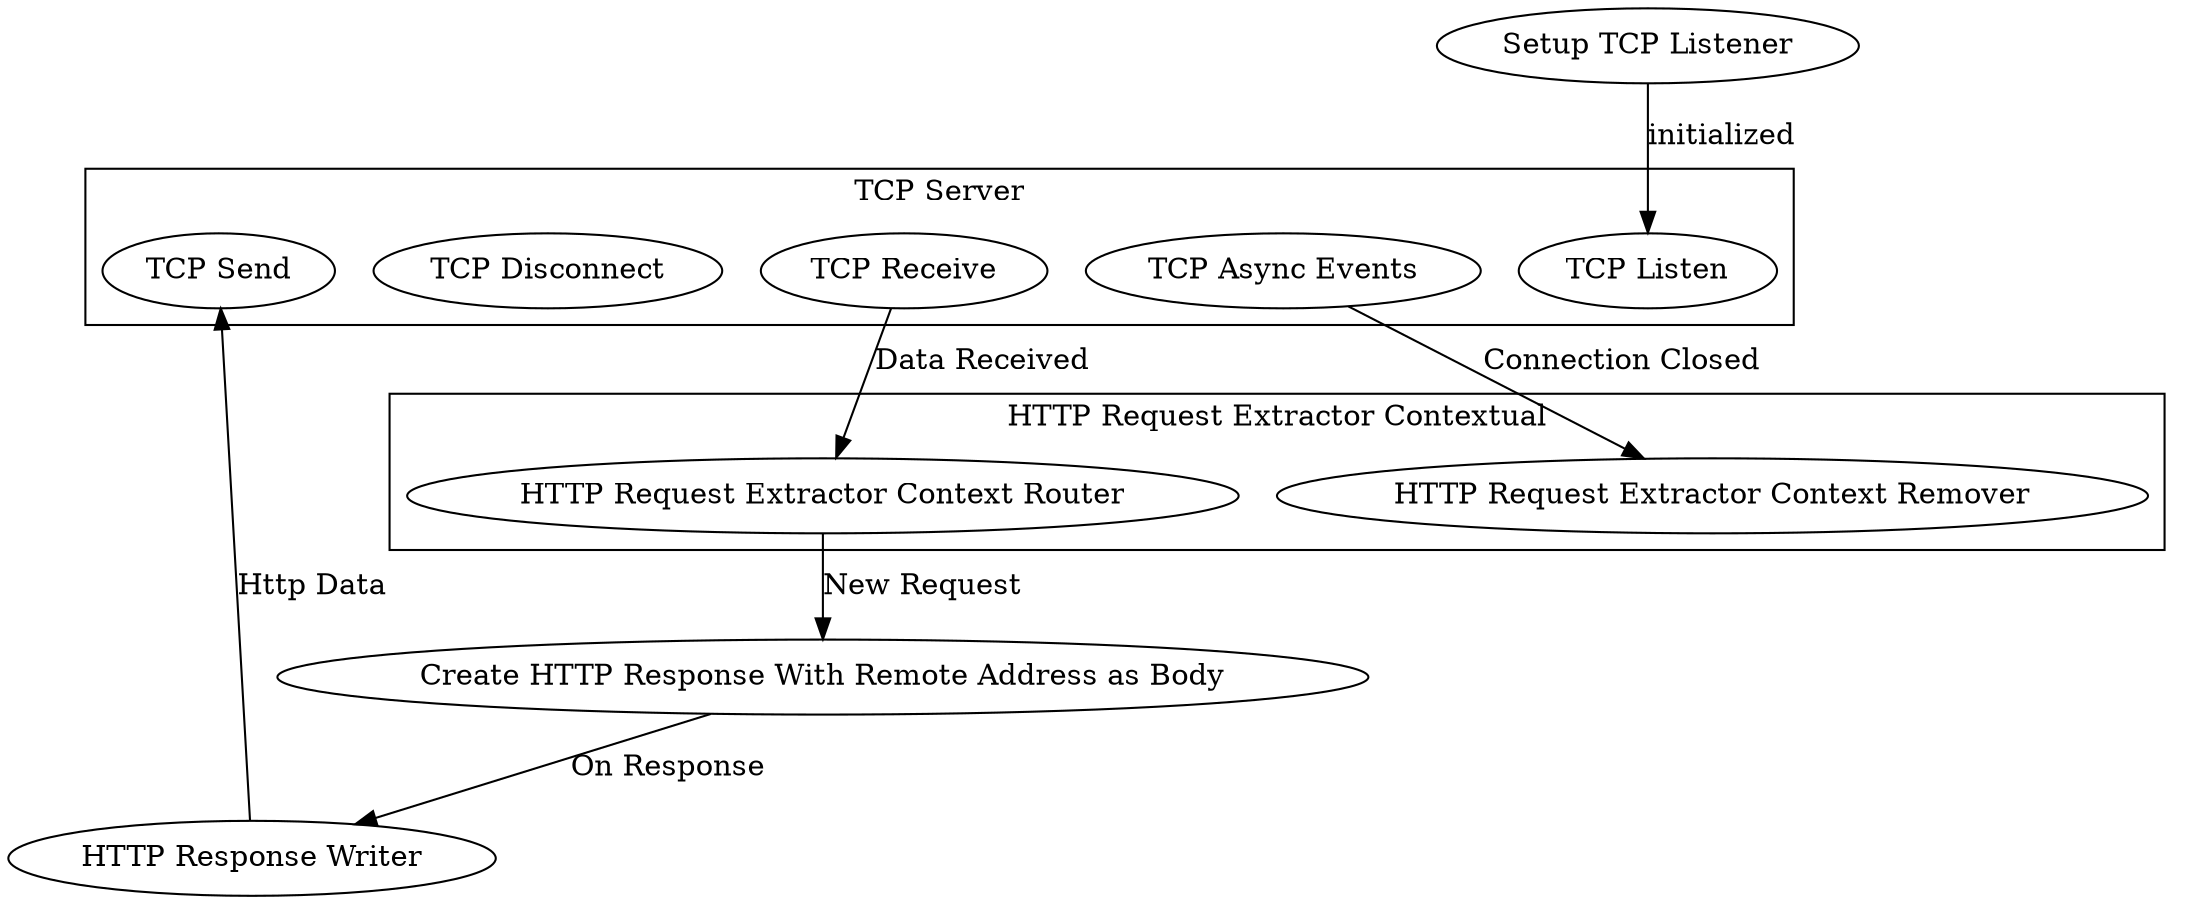 strict digraph "IP Echo" {
  compound=true

  "Setup TCP Listener" [instance="Setup TCP Listener Instance", allowOutgoing=true]
  "Create HTTP Response With Remote Address as Body" [instance="Create HTTP Response Instance", allowIncoming=true, allowOutgoing=true]
  "HTTP Response Writer" [instance="HTTP Response Writer Instance", allowIncoming=true, allowOutgoing=true]

  subgraph "Cluster TCP Server" {
    instance="TCP Server Instance"
    label="TCP Server"

    "TCP Listen"       [instance="TCP Listen Instance",       allowIncoming=true, allowOutgoing=true]
    "TCP Send"         [instance="TCP Send Instance",         allowIncoming=true]
    "TCP Receive"      [instance="TCP Receive Instance",                          allowOutgoing=true]
    "TCP Disconnect"   [instance="TCP Disconnect Instance",   allowIncoming=true, allowOutgoing=true]
    "TCP Async Events" [instance="TCP Async Events Instance",                     allowOutgoing=true]
  }

  subgraph "Cluster HTTP Request Extractor" {
    instance="HTTP Request Extractor Instance"
    label="HTTP Request Extractor Contextual"

    "HTTP Request Extractor Context Router"  [instance="HTTP Request Extractor Context Router Instance",  allowIncoming=true, allowOutgoing=true]
    "HTTP Request Extractor Context Remover" [instance="HTTP Request Extractor Context Remover Instance", allowIncoming=true]
  }

  "Setup TCP Listener" -> "TCP Listen" [label="initialized"]
  "TCP Receive" -> "HTTP Request Extractor Context Router" [label="Data Received"]
  "HTTP Request Extractor Context Router" -> "Create HTTP Response With Remote Address as Body" [label="New Request"]
  "Create HTTP Response With Remote Address as Body" -> "HTTP Response Writer" [label="On Response"]
  "HTTP Response Writer" -> "TCP Send" [label="Http Data"]
  "TCP Async Events" -> "HTTP Request Extractor Context Remover" [label="Connection Closed"]
}
